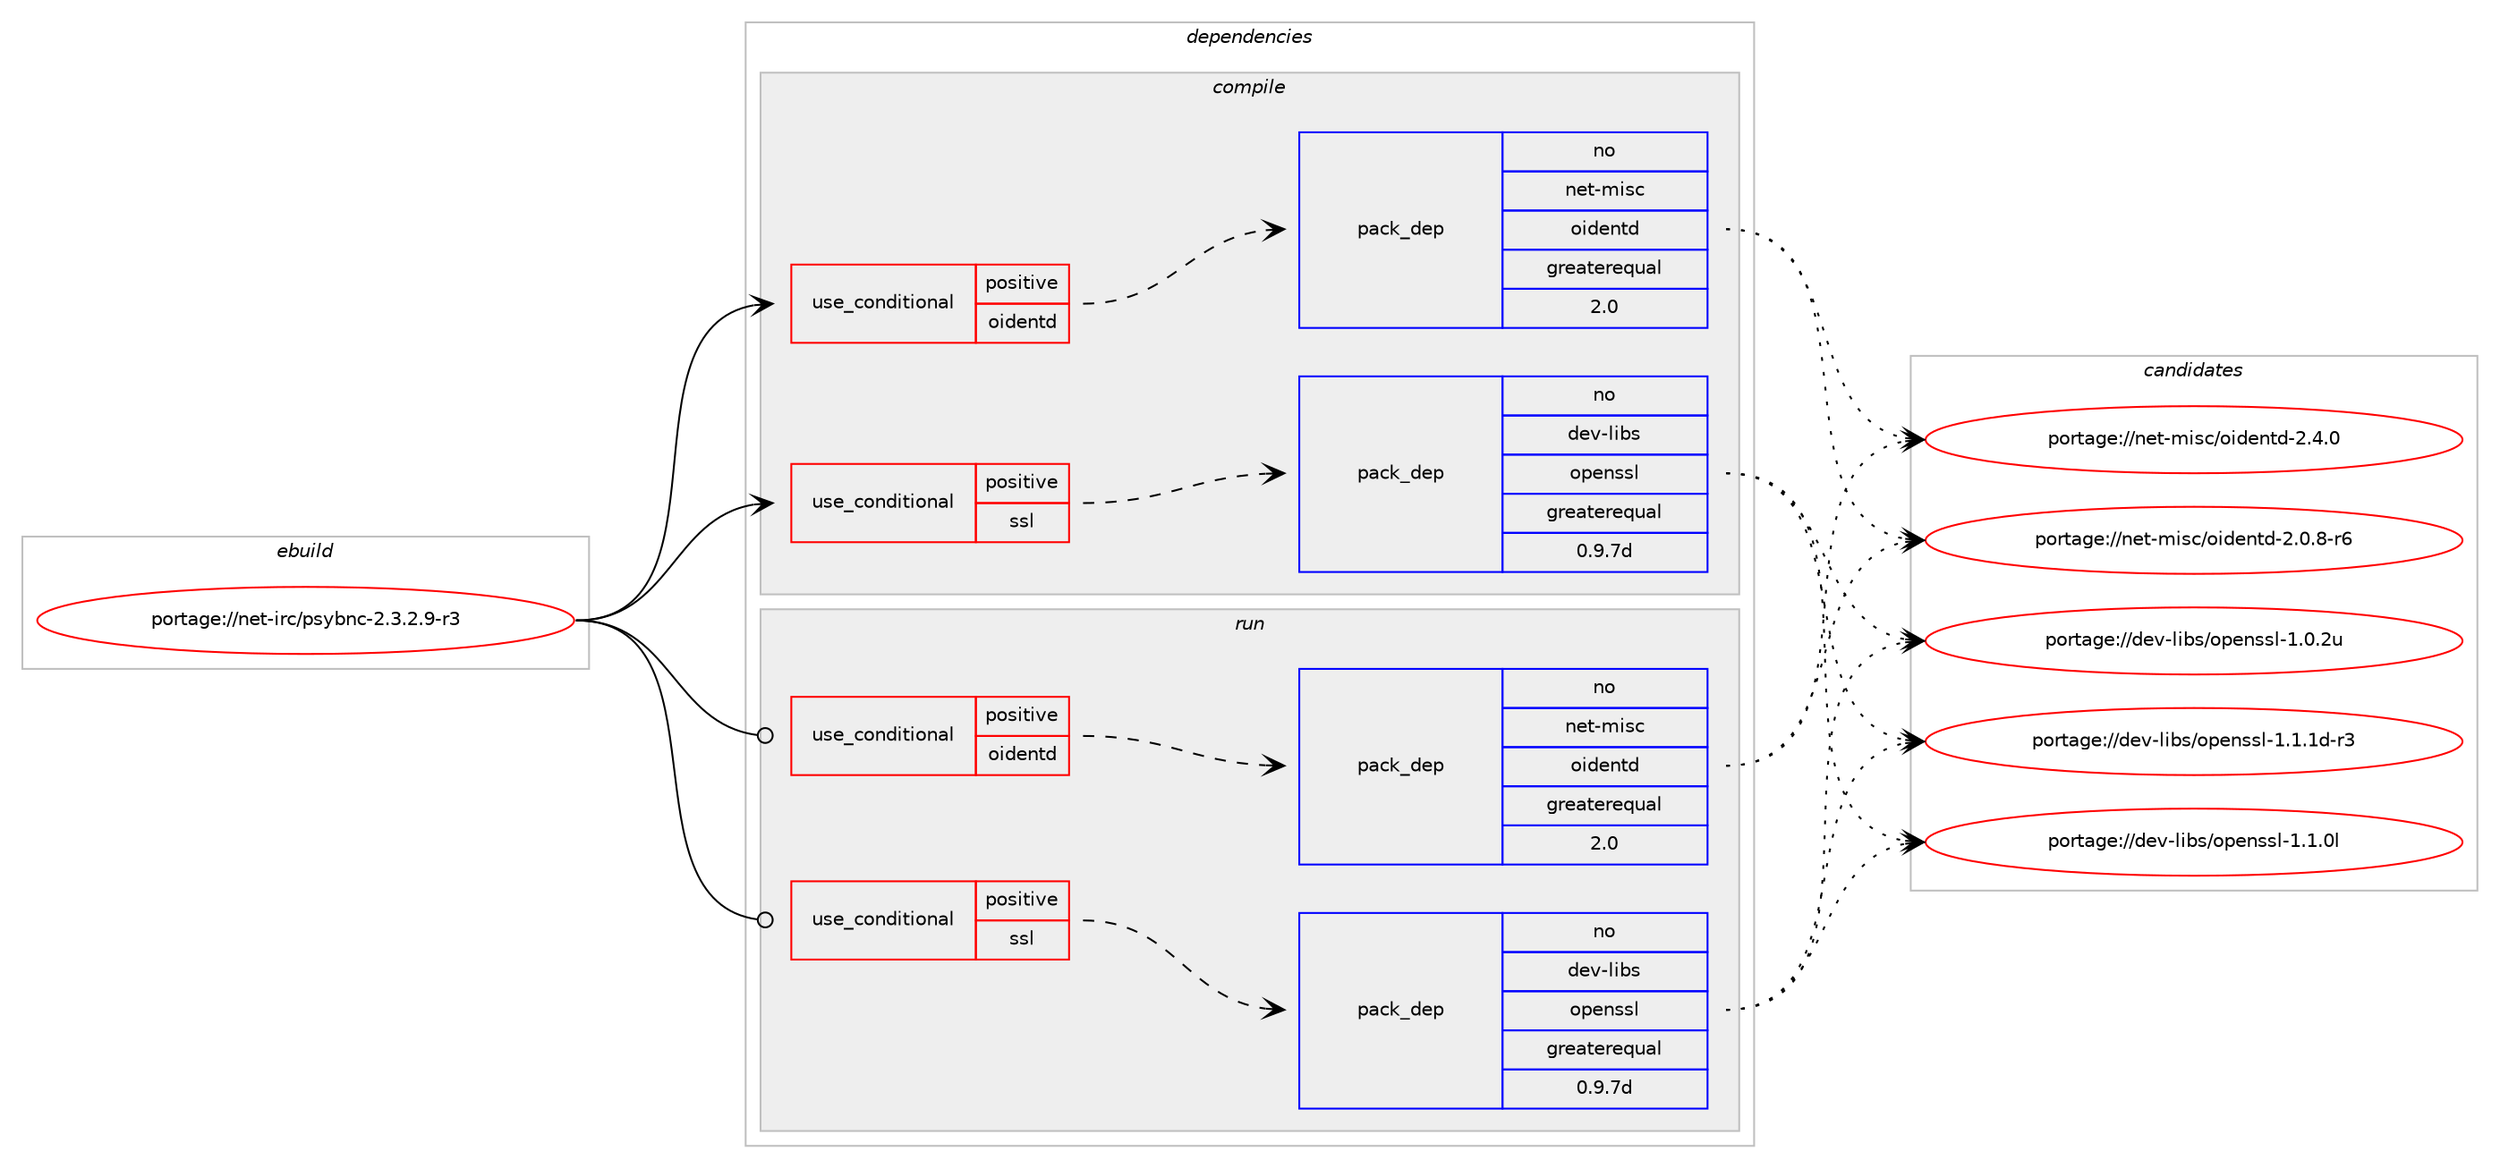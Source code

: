 digraph prolog {

# *************
# Graph options
# *************

newrank=true;
concentrate=true;
compound=true;
graph [rankdir=LR,fontname=Helvetica,fontsize=10,ranksep=1.5];#, ranksep=2.5, nodesep=0.2];
edge  [arrowhead=vee];
node  [fontname=Helvetica,fontsize=10];

# **********
# The ebuild
# **********

subgraph cluster_leftcol {
color=gray;
rank=same;
label=<<i>ebuild</i>>;
id [label="portage://net-irc/psybnc-2.3.2.9-r3", color=red, width=4, href="../net-irc/psybnc-2.3.2.9-r3.svg"];
}

# ****************
# The dependencies
# ****************

subgraph cluster_midcol {
color=gray;
label=<<i>dependencies</i>>;
subgraph cluster_compile {
fillcolor="#eeeeee";
style=filled;
label=<<i>compile</i>>;
subgraph cond31203 {
dependency144153 [label=<<TABLE BORDER="0" CELLBORDER="1" CELLSPACING="0" CELLPADDING="4"><TR><TD ROWSPAN="3" CELLPADDING="10">use_conditional</TD></TR><TR><TD>positive</TD></TR><TR><TD>oidentd</TD></TR></TABLE>>, shape=none, color=red];
subgraph pack110594 {
dependency144154 [label=<<TABLE BORDER="0" CELLBORDER="1" CELLSPACING="0" CELLPADDING="4" WIDTH="220"><TR><TD ROWSPAN="6" CELLPADDING="30">pack_dep</TD></TR><TR><TD WIDTH="110">no</TD></TR><TR><TD>net-misc</TD></TR><TR><TD>oidentd</TD></TR><TR><TD>greaterequal</TD></TR><TR><TD>2.0</TD></TR></TABLE>>, shape=none, color=blue];
}
dependency144153:e -> dependency144154:w [weight=20,style="dashed",arrowhead="vee"];
}
id:e -> dependency144153:w [weight=20,style="solid",arrowhead="vee"];
subgraph cond31204 {
dependency144155 [label=<<TABLE BORDER="0" CELLBORDER="1" CELLSPACING="0" CELLPADDING="4"><TR><TD ROWSPAN="3" CELLPADDING="10">use_conditional</TD></TR><TR><TD>positive</TD></TR><TR><TD>ssl</TD></TR></TABLE>>, shape=none, color=red];
subgraph pack110595 {
dependency144156 [label=<<TABLE BORDER="0" CELLBORDER="1" CELLSPACING="0" CELLPADDING="4" WIDTH="220"><TR><TD ROWSPAN="6" CELLPADDING="30">pack_dep</TD></TR><TR><TD WIDTH="110">no</TD></TR><TR><TD>dev-libs</TD></TR><TR><TD>openssl</TD></TR><TR><TD>greaterequal</TD></TR><TR><TD>0.9.7d</TD></TR></TABLE>>, shape=none, color=blue];
}
dependency144155:e -> dependency144156:w [weight=20,style="dashed",arrowhead="vee"];
}
id:e -> dependency144155:w [weight=20,style="solid",arrowhead="vee"];
}
subgraph cluster_compileandrun {
fillcolor="#eeeeee";
style=filled;
label=<<i>compile and run</i>>;
}
subgraph cluster_run {
fillcolor="#eeeeee";
style=filled;
label=<<i>run</i>>;
subgraph cond31205 {
dependency144157 [label=<<TABLE BORDER="0" CELLBORDER="1" CELLSPACING="0" CELLPADDING="4"><TR><TD ROWSPAN="3" CELLPADDING="10">use_conditional</TD></TR><TR><TD>positive</TD></TR><TR><TD>oidentd</TD></TR></TABLE>>, shape=none, color=red];
subgraph pack110596 {
dependency144158 [label=<<TABLE BORDER="0" CELLBORDER="1" CELLSPACING="0" CELLPADDING="4" WIDTH="220"><TR><TD ROWSPAN="6" CELLPADDING="30">pack_dep</TD></TR><TR><TD WIDTH="110">no</TD></TR><TR><TD>net-misc</TD></TR><TR><TD>oidentd</TD></TR><TR><TD>greaterequal</TD></TR><TR><TD>2.0</TD></TR></TABLE>>, shape=none, color=blue];
}
dependency144157:e -> dependency144158:w [weight=20,style="dashed",arrowhead="vee"];
}
id:e -> dependency144157:w [weight=20,style="solid",arrowhead="odot"];
subgraph cond31206 {
dependency144159 [label=<<TABLE BORDER="0" CELLBORDER="1" CELLSPACING="0" CELLPADDING="4"><TR><TD ROWSPAN="3" CELLPADDING="10">use_conditional</TD></TR><TR><TD>positive</TD></TR><TR><TD>ssl</TD></TR></TABLE>>, shape=none, color=red];
subgraph pack110597 {
dependency144160 [label=<<TABLE BORDER="0" CELLBORDER="1" CELLSPACING="0" CELLPADDING="4" WIDTH="220"><TR><TD ROWSPAN="6" CELLPADDING="30">pack_dep</TD></TR><TR><TD WIDTH="110">no</TD></TR><TR><TD>dev-libs</TD></TR><TR><TD>openssl</TD></TR><TR><TD>greaterequal</TD></TR><TR><TD>0.9.7d</TD></TR></TABLE>>, shape=none, color=blue];
}
dependency144159:e -> dependency144160:w [weight=20,style="dashed",arrowhead="vee"];
}
id:e -> dependency144159:w [weight=20,style="solid",arrowhead="odot"];
}
}

# **************
# The candidates
# **************

subgraph cluster_choices {
rank=same;
color=gray;
label=<<i>candidates</i>>;

subgraph choice110594 {
color=black;
nodesep=1;
choice110101116451091051159947111105100101110116100455046524648 [label="portage://net-misc/oidentd-2.4.0", color=red, width=4,href="../net-misc/oidentd-2.4.0.svg"];
choice1101011164510910511599471111051001011101161004550464846564511454 [label="portage://net-misc/oidentd-2.0.8-r6", color=red, width=4,href="../net-misc/oidentd-2.0.8-r6.svg"];
dependency144154:e -> choice110101116451091051159947111105100101110116100455046524648:w [style=dotted,weight="100"];
dependency144154:e -> choice1101011164510910511599471111051001011101161004550464846564511454:w [style=dotted,weight="100"];
}
subgraph choice110595 {
color=black;
nodesep=1;
choice1001011184510810598115471111121011101151151084549464946491004511451 [label="portage://dev-libs/openssl-1.1.1d-r3", color=red, width=4,href="../dev-libs/openssl-1.1.1d-r3.svg"];
choice100101118451081059811547111112101110115115108454946494648108 [label="portage://dev-libs/openssl-1.1.0l", color=red, width=4,href="../dev-libs/openssl-1.1.0l.svg"];
choice100101118451081059811547111112101110115115108454946484650117 [label="portage://dev-libs/openssl-1.0.2u", color=red, width=4,href="../dev-libs/openssl-1.0.2u.svg"];
dependency144156:e -> choice1001011184510810598115471111121011101151151084549464946491004511451:w [style=dotted,weight="100"];
dependency144156:e -> choice100101118451081059811547111112101110115115108454946494648108:w [style=dotted,weight="100"];
dependency144156:e -> choice100101118451081059811547111112101110115115108454946484650117:w [style=dotted,weight="100"];
}
subgraph choice110596 {
color=black;
nodesep=1;
choice110101116451091051159947111105100101110116100455046524648 [label="portage://net-misc/oidentd-2.4.0", color=red, width=4,href="../net-misc/oidentd-2.4.0.svg"];
choice1101011164510910511599471111051001011101161004550464846564511454 [label="portage://net-misc/oidentd-2.0.8-r6", color=red, width=4,href="../net-misc/oidentd-2.0.8-r6.svg"];
dependency144158:e -> choice110101116451091051159947111105100101110116100455046524648:w [style=dotted,weight="100"];
dependency144158:e -> choice1101011164510910511599471111051001011101161004550464846564511454:w [style=dotted,weight="100"];
}
subgraph choice110597 {
color=black;
nodesep=1;
choice1001011184510810598115471111121011101151151084549464946491004511451 [label="portage://dev-libs/openssl-1.1.1d-r3", color=red, width=4,href="../dev-libs/openssl-1.1.1d-r3.svg"];
choice100101118451081059811547111112101110115115108454946494648108 [label="portage://dev-libs/openssl-1.1.0l", color=red, width=4,href="../dev-libs/openssl-1.1.0l.svg"];
choice100101118451081059811547111112101110115115108454946484650117 [label="portage://dev-libs/openssl-1.0.2u", color=red, width=4,href="../dev-libs/openssl-1.0.2u.svg"];
dependency144160:e -> choice1001011184510810598115471111121011101151151084549464946491004511451:w [style=dotted,weight="100"];
dependency144160:e -> choice100101118451081059811547111112101110115115108454946494648108:w [style=dotted,weight="100"];
dependency144160:e -> choice100101118451081059811547111112101110115115108454946484650117:w [style=dotted,weight="100"];
}
}

}
